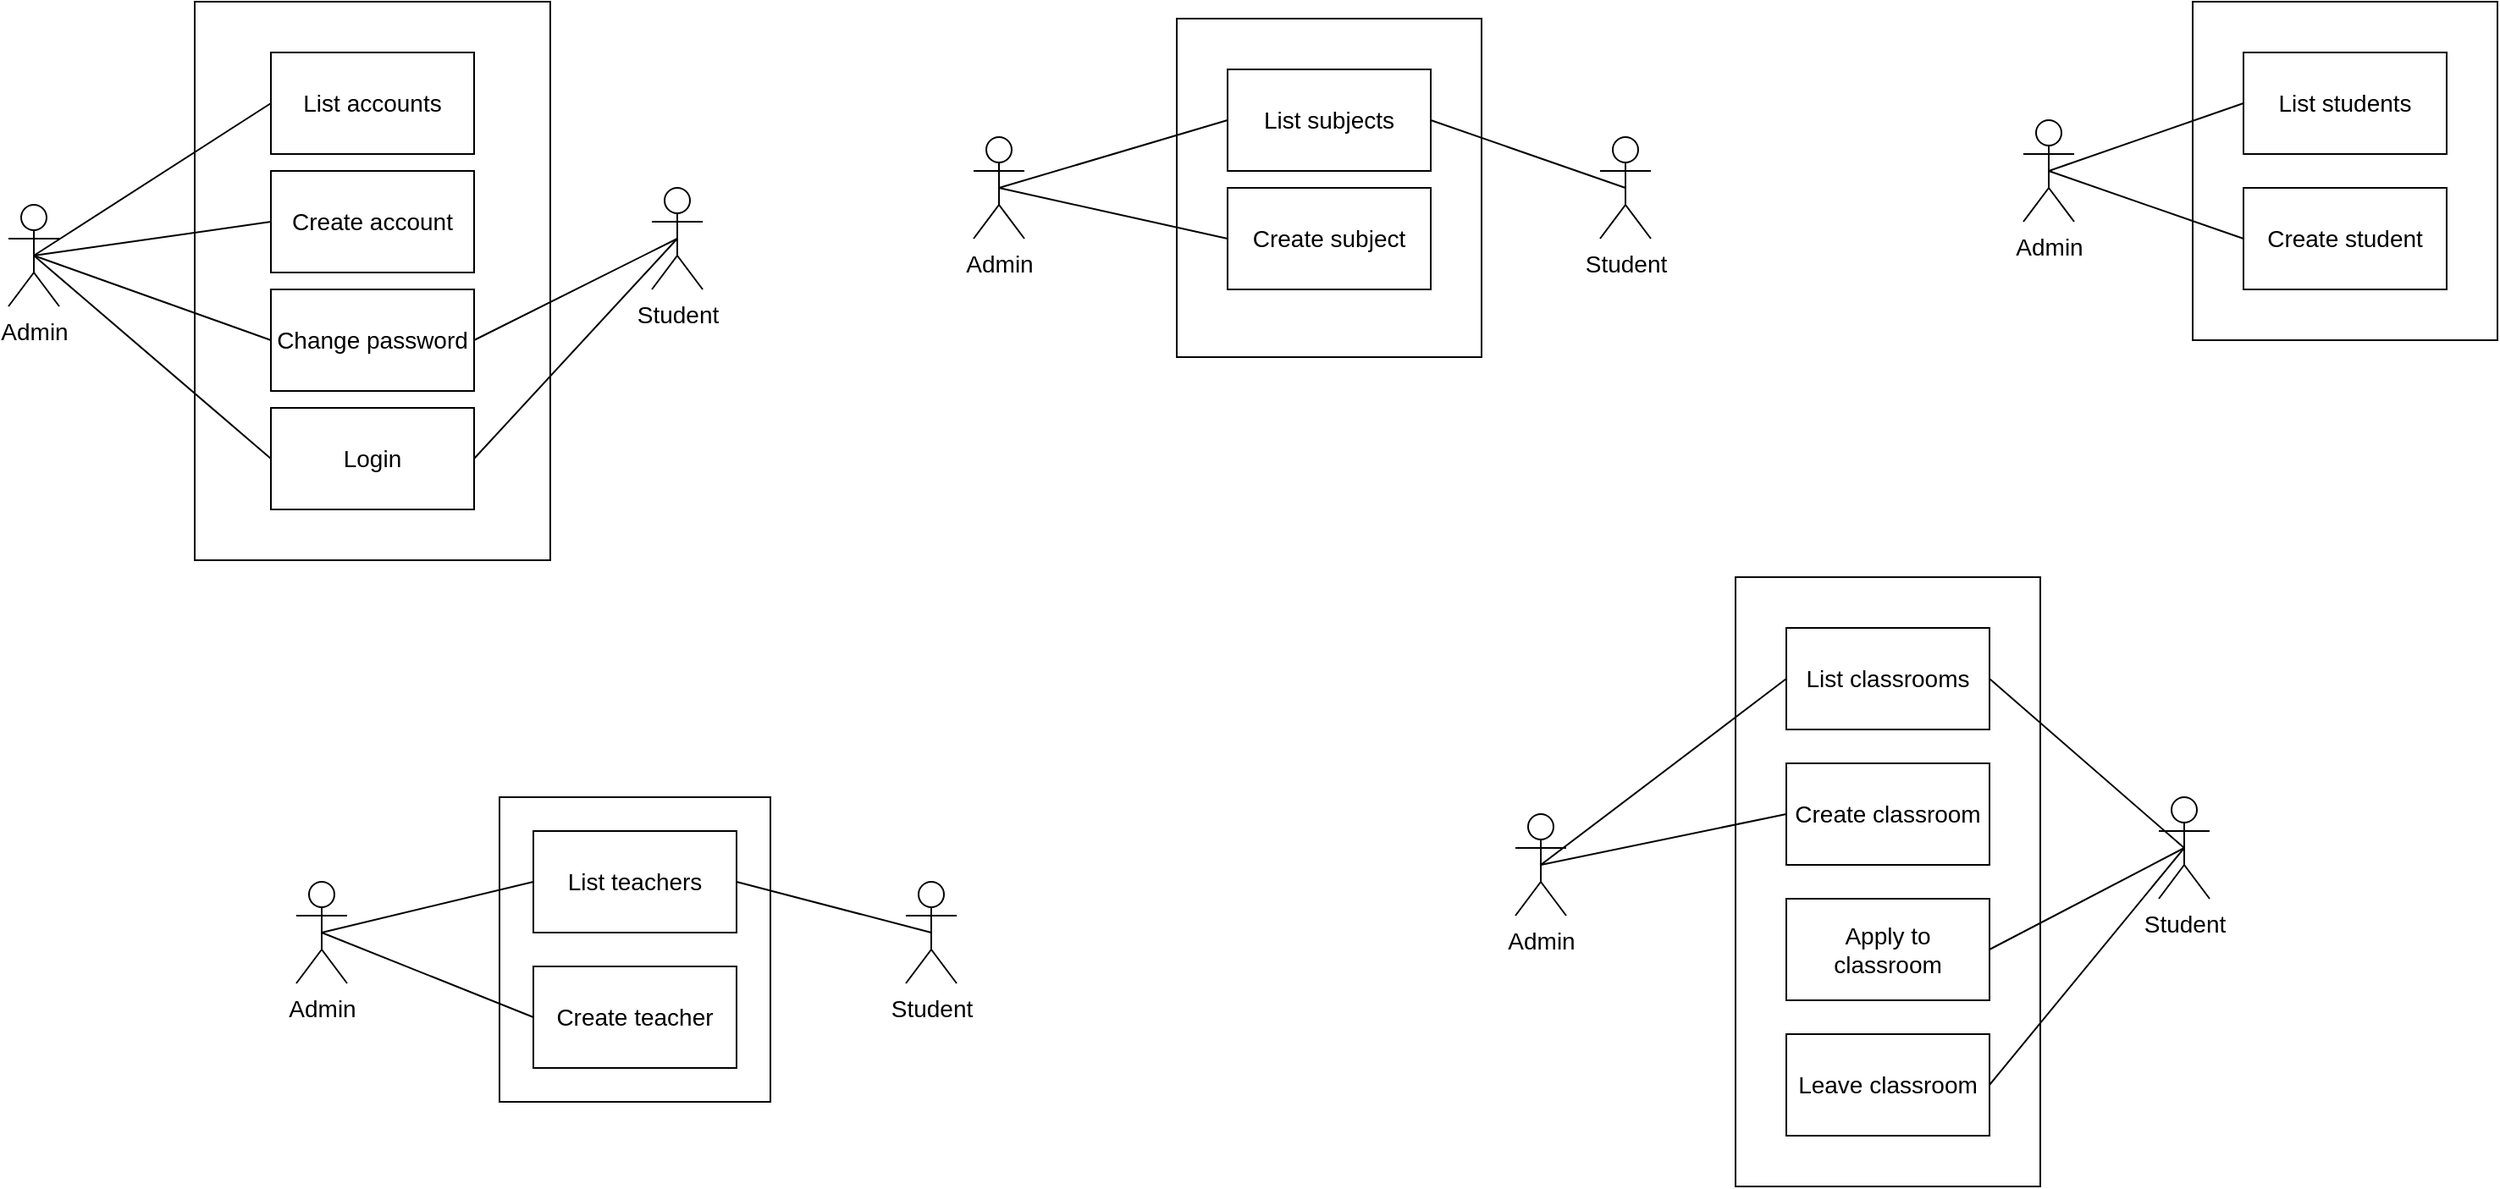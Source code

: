 <mxfile version="15.8.7" type="device" pages="2"><diagram id="AH7w5Aq96p9cUGyIJfoF" name="Usecase"><mxGraphModel dx="1955" dy="2428" grid="1" gridSize="10" guides="1" tooltips="1" connect="1" arrows="1" fold="1" page="1" pageScale="1" pageWidth="850" pageHeight="1100" math="0" shadow="0"><root><mxCell id="0"/><mxCell id="1" parent="0"/><mxCell id="RSIi7MZD5T0gRCCUXKB8-35" value="" style="rounded=0;whiteSpace=wrap;html=1;fontSize=14;" vertex="1" parent="1"><mxGeometry x="1040" y="190" width="180" height="360" as="geometry"/></mxCell><mxCell id="RSIi7MZD5T0gRCCUXKB8-28" value="" style="rounded=0;whiteSpace=wrap;html=1;fontSize=14;" vertex="1" parent="1"><mxGeometry x="1310" y="-150" width="180" height="200" as="geometry"/></mxCell><mxCell id="RSIi7MZD5T0gRCCUXKB8-18" value="" style="rounded=0;whiteSpace=wrap;html=1;fontSize=14;" vertex="1" parent="1"><mxGeometry x="310" y="320" width="160" height="180" as="geometry"/></mxCell><mxCell id="RSIi7MZD5T0gRCCUXKB8-16" value="" style="rounded=0;whiteSpace=wrap;html=1;fontSize=14;" vertex="1" parent="1"><mxGeometry x="130" y="-150" width="210" height="330" as="geometry"/></mxCell><mxCell id="RSIi7MZD5T0gRCCUXKB8-8" value="" style="rounded=0;whiteSpace=wrap;html=1;fontSize=14;" vertex="1" parent="1"><mxGeometry x="710" y="-140" width="180" height="200" as="geometry"/></mxCell><mxCell id="EGFN7egGPJY34ub4a-sf-1" value="Login" style="rounded=0;whiteSpace=wrap;html=1;fontSize=14;" parent="1" vertex="1"><mxGeometry x="175" y="90" width="120" height="60" as="geometry"/></mxCell><mxCell id="EGFN7egGPJY34ub4a-sf-15" style="edgeStyle=none;rounded=0;orthogonalLoop=1;jettySize=auto;html=1;exitX=0.5;exitY=0.5;exitDx=0;exitDy=0;exitPerimeter=0;entryX=0;entryY=0.5;entryDx=0;entryDy=0;endArrow=none;endFill=0;fontSize=14;" parent="1" source="EGFN7egGPJY34ub4a-sf-2" target="EGFN7egGPJY34ub4a-sf-14" edge="1"><mxGeometry relative="1" as="geometry"/></mxCell><mxCell id="RSIi7MZD5T0gRCCUXKB8-3" style="edgeStyle=none;rounded=0;orthogonalLoop=1;jettySize=auto;html=1;exitX=0.5;exitY=0.5;exitDx=0;exitDy=0;exitPerimeter=0;entryX=0;entryY=0.5;entryDx=0;entryDy=0;endArrow=none;endFill=0;fontSize=14;" edge="1" parent="1" source="EGFN7egGPJY34ub4a-sf-2" target="RSIi7MZD5T0gRCCUXKB8-1"><mxGeometry relative="1" as="geometry"/></mxCell><mxCell id="EGFN7egGPJY34ub4a-sf-2" value="Admin" style="shape=umlActor;verticalLabelPosition=bottom;verticalAlign=top;html=1;outlineConnect=0;fontSize=14;" parent="1" vertex="1"><mxGeometry x="590" y="-70" width="30" height="60" as="geometry"/></mxCell><mxCell id="EGFN7egGPJY34ub4a-sf-6" style="edgeStyle=none;rounded=0;orthogonalLoop=1;jettySize=auto;html=1;exitX=0.5;exitY=0.5;exitDx=0;exitDy=0;exitPerimeter=0;entryX=1;entryY=0.5;entryDx=0;entryDy=0;endArrow=none;endFill=0;fontSize=14;" parent="1" source="EGFN7egGPJY34ub4a-sf-3" target="EGFN7egGPJY34ub4a-sf-1" edge="1"><mxGeometry relative="1" as="geometry"/></mxCell><mxCell id="RSIi7MZD5T0gRCCUXKB8-7" style="edgeStyle=none;rounded=0;orthogonalLoop=1;jettySize=auto;html=1;exitX=0.5;exitY=0.5;exitDx=0;exitDy=0;exitPerimeter=0;entryX=1;entryY=0.5;entryDx=0;entryDy=0;endArrow=none;endFill=0;fontSize=14;" edge="1" parent="1" source="EGFN7egGPJY34ub4a-sf-3" target="RSIi7MZD5T0gRCCUXKB8-5"><mxGeometry relative="1" as="geometry"/></mxCell><mxCell id="EGFN7egGPJY34ub4a-sf-3" value="Student" style="shape=umlActor;verticalLabelPosition=bottom;verticalAlign=top;html=1;outlineConnect=0;fontSize=14;" parent="1" vertex="1"><mxGeometry x="400" y="-40" width="30" height="60" as="geometry"/></mxCell><mxCell id="RSIi7MZD5T0gRCCUXKB8-43" style="edgeStyle=none;rounded=0;orthogonalLoop=1;jettySize=auto;html=1;exitX=1;exitY=0.5;exitDx=0;exitDy=0;entryX=0.5;entryY=0.5;entryDx=0;entryDy=0;entryPerimeter=0;endArrow=none;endFill=0;fontSize=14;" edge="1" parent="1" source="EGFN7egGPJY34ub4a-sf-9" target="RSIi7MZD5T0gRCCUXKB8-41"><mxGeometry relative="1" as="geometry"/></mxCell><mxCell id="EGFN7egGPJY34ub4a-sf-9" value="Apply to classroom" style="rounded=0;whiteSpace=wrap;html=1;fontSize=14;" parent="1" vertex="1"><mxGeometry x="1070" y="380" width="120" height="60" as="geometry"/></mxCell><mxCell id="EGFN7egGPJY34ub4a-sf-12" value="List accounts" style="rounded=0;whiteSpace=wrap;html=1;fontSize=14;" parent="1" vertex="1"><mxGeometry x="175" y="-120" width="120" height="60" as="geometry"/></mxCell><mxCell id="EGFN7egGPJY34ub4a-sf-14" value="List subjects" style="rounded=0;whiteSpace=wrap;html=1;fontSize=14;" parent="1" vertex="1"><mxGeometry x="740" y="-110" width="120" height="60" as="geometry"/></mxCell><mxCell id="RSIi7MZD5T0gRCCUXKB8-44" style="edgeStyle=none;rounded=0;orthogonalLoop=1;jettySize=auto;html=1;exitX=1;exitY=0.5;exitDx=0;exitDy=0;endArrow=none;endFill=0;entryX=0.5;entryY=0.5;entryDx=0;entryDy=0;entryPerimeter=0;fontSize=14;" edge="1" parent="1" source="EGFN7egGPJY34ub4a-sf-23" target="RSIi7MZD5T0gRCCUXKB8-41"><mxGeometry relative="1" as="geometry"><mxPoint x="1280" y="380" as="targetPoint"/></mxGeometry></mxCell><mxCell id="EGFN7egGPJY34ub4a-sf-23" value="Leave classroom" style="rounded=0;whiteSpace=wrap;html=1;fontSize=14;" parent="1" vertex="1"><mxGeometry x="1070" y="460" width="120" height="60" as="geometry"/></mxCell><mxCell id="-o_s57AqPUKPqCdfIMqW-1" value="List students" style="rounded=0;whiteSpace=wrap;html=1;fontSize=14;" vertex="1" parent="1"><mxGeometry x="1340" y="-120" width="120" height="60" as="geometry"/></mxCell><mxCell id="RSIi7MZD5T0gRCCUXKB8-25" style="edgeStyle=none;rounded=0;orthogonalLoop=1;jettySize=auto;html=1;exitX=1;exitY=0.5;exitDx=0;exitDy=0;entryX=0.5;entryY=0.5;entryDx=0;entryDy=0;entryPerimeter=0;endArrow=none;endFill=0;fontSize=14;" edge="1" parent="1" source="-o_s57AqPUKPqCdfIMqW-2" target="RSIi7MZD5T0gRCCUXKB8-24"><mxGeometry relative="1" as="geometry"/></mxCell><mxCell id="-o_s57AqPUKPqCdfIMqW-2" value="List teachers" style="rounded=0;whiteSpace=wrap;html=1;fontSize=14;" vertex="1" parent="1"><mxGeometry x="330" y="340" width="120" height="60" as="geometry"/></mxCell><mxCell id="RSIi7MZD5T0gRCCUXKB8-1" value="Create subject" style="rounded=0;whiteSpace=wrap;html=1;fontSize=14;" vertex="1" parent="1"><mxGeometry x="740" y="-40" width="120" height="60" as="geometry"/></mxCell><mxCell id="RSIi7MZD5T0gRCCUXKB8-2" value="Create account" style="rounded=0;whiteSpace=wrap;html=1;fontSize=14;" vertex="1" parent="1"><mxGeometry x="175" y="-50" width="120" height="60" as="geometry"/></mxCell><mxCell id="RSIi7MZD5T0gRCCUXKB8-5" value="Change password" style="rounded=0;whiteSpace=wrap;html=1;fontSize=14;" vertex="1" parent="1"><mxGeometry x="175" y="20" width="120" height="60" as="geometry"/></mxCell><mxCell id="RSIi7MZD5T0gRCCUXKB8-10" style="edgeStyle=none;rounded=0;orthogonalLoop=1;jettySize=auto;html=1;exitX=0.5;exitY=0.5;exitDx=0;exitDy=0;exitPerimeter=0;entryX=1;entryY=0.5;entryDx=0;entryDy=0;endArrow=none;endFill=0;fontSize=14;" edge="1" parent="1" source="RSIi7MZD5T0gRCCUXKB8-9" target="EGFN7egGPJY34ub4a-sf-14"><mxGeometry relative="1" as="geometry"/></mxCell><mxCell id="RSIi7MZD5T0gRCCUXKB8-9" value="Student" style="shape=umlActor;verticalLabelPosition=bottom;verticalAlign=top;html=1;outlineConnect=0;fontSize=14;" vertex="1" parent="1"><mxGeometry x="960" y="-70" width="30" height="60" as="geometry"/></mxCell><mxCell id="RSIi7MZD5T0gRCCUXKB8-12" style="edgeStyle=none;rounded=0;orthogonalLoop=1;jettySize=auto;html=1;exitX=0.5;exitY=0.5;exitDx=0;exitDy=0;exitPerimeter=0;entryX=0;entryY=0.5;entryDx=0;entryDy=0;endArrow=none;endFill=0;fontSize=14;" edge="1" parent="1" source="RSIi7MZD5T0gRCCUXKB8-11" target="EGFN7egGPJY34ub4a-sf-12"><mxGeometry relative="1" as="geometry"/></mxCell><mxCell id="RSIi7MZD5T0gRCCUXKB8-13" style="edgeStyle=none;rounded=0;orthogonalLoop=1;jettySize=auto;html=1;exitX=0.5;exitY=0.5;exitDx=0;exitDy=0;exitPerimeter=0;entryX=0;entryY=0.5;entryDx=0;entryDy=0;endArrow=none;endFill=0;fontSize=14;" edge="1" parent="1" source="RSIi7MZD5T0gRCCUXKB8-11" target="RSIi7MZD5T0gRCCUXKB8-2"><mxGeometry relative="1" as="geometry"/></mxCell><mxCell id="RSIi7MZD5T0gRCCUXKB8-14" style="edgeStyle=none;rounded=0;orthogonalLoop=1;jettySize=auto;html=1;exitX=0.5;exitY=0.5;exitDx=0;exitDy=0;exitPerimeter=0;entryX=0;entryY=0.5;entryDx=0;entryDy=0;endArrow=none;endFill=0;fontSize=14;" edge="1" parent="1" source="RSIi7MZD5T0gRCCUXKB8-11" target="RSIi7MZD5T0gRCCUXKB8-5"><mxGeometry relative="1" as="geometry"/></mxCell><mxCell id="RSIi7MZD5T0gRCCUXKB8-15" style="edgeStyle=none;rounded=0;orthogonalLoop=1;jettySize=auto;html=1;exitX=0.5;exitY=0.5;exitDx=0;exitDy=0;exitPerimeter=0;entryX=0;entryY=0.5;entryDx=0;entryDy=0;endArrow=none;endFill=0;fontSize=14;" edge="1" parent="1" source="RSIi7MZD5T0gRCCUXKB8-11" target="EGFN7egGPJY34ub4a-sf-1"><mxGeometry relative="1" as="geometry"/></mxCell><mxCell id="RSIi7MZD5T0gRCCUXKB8-11" value="Admin" style="shape=umlActor;verticalLabelPosition=bottom;verticalAlign=top;html=1;outlineConnect=0;fontSize=14;" vertex="1" parent="1"><mxGeometry x="20" y="-30" width="30" height="60" as="geometry"/></mxCell><mxCell id="RSIi7MZD5T0gRCCUXKB8-17" value="Create teacher" style="rounded=0;whiteSpace=wrap;html=1;fontSize=14;" vertex="1" parent="1"><mxGeometry x="330" y="420" width="120" height="60" as="geometry"/></mxCell><mxCell id="RSIi7MZD5T0gRCCUXKB8-20" style="edgeStyle=none;rounded=0;orthogonalLoop=1;jettySize=auto;html=1;exitX=0.5;exitY=0.5;exitDx=0;exitDy=0;exitPerimeter=0;entryX=0;entryY=0.5;entryDx=0;entryDy=0;endArrow=none;endFill=0;fontSize=14;" edge="1" parent="1" source="RSIi7MZD5T0gRCCUXKB8-19" target="-o_s57AqPUKPqCdfIMqW-2"><mxGeometry relative="1" as="geometry"/></mxCell><mxCell id="RSIi7MZD5T0gRCCUXKB8-21" style="edgeStyle=none;rounded=0;orthogonalLoop=1;jettySize=auto;html=1;exitX=0.5;exitY=0.5;exitDx=0;exitDy=0;exitPerimeter=0;entryX=0;entryY=0.5;entryDx=0;entryDy=0;endArrow=none;endFill=0;fontSize=14;" edge="1" parent="1" source="RSIi7MZD5T0gRCCUXKB8-19" target="RSIi7MZD5T0gRCCUXKB8-17"><mxGeometry relative="1" as="geometry"/></mxCell><mxCell id="RSIi7MZD5T0gRCCUXKB8-19" value="Admin" style="shape=umlActor;verticalLabelPosition=bottom;verticalAlign=top;html=1;outlineConnect=0;fontSize=14;" vertex="1" parent="1"><mxGeometry x="190" y="370" width="30" height="60" as="geometry"/></mxCell><mxCell id="RSIi7MZD5T0gRCCUXKB8-24" value="Student" style="shape=umlActor;verticalLabelPosition=bottom;verticalAlign=top;html=1;outlineConnect=0;fontSize=14;" vertex="1" parent="1"><mxGeometry x="550" y="370" width="30" height="60" as="geometry"/></mxCell><mxCell id="RSIi7MZD5T0gRCCUXKB8-26" value="Create student" style="rounded=0;whiteSpace=wrap;html=1;fontSize=14;" vertex="1" parent="1"><mxGeometry x="1340" y="-40" width="120" height="60" as="geometry"/></mxCell><mxCell id="RSIi7MZD5T0gRCCUXKB8-31" style="edgeStyle=none;rounded=0;orthogonalLoop=1;jettySize=auto;html=1;exitX=0.5;exitY=0.5;exitDx=0;exitDy=0;exitPerimeter=0;entryX=0;entryY=0.5;entryDx=0;entryDy=0;endArrow=none;endFill=0;fontSize=14;" edge="1" parent="1" source="RSIi7MZD5T0gRCCUXKB8-29" target="-o_s57AqPUKPqCdfIMqW-1"><mxGeometry relative="1" as="geometry"/></mxCell><mxCell id="RSIi7MZD5T0gRCCUXKB8-32" style="edgeStyle=none;rounded=0;orthogonalLoop=1;jettySize=auto;html=1;exitX=0.5;exitY=0.5;exitDx=0;exitDy=0;exitPerimeter=0;entryX=0;entryY=0.5;entryDx=0;entryDy=0;endArrow=none;endFill=0;fontSize=14;" edge="1" parent="1" source="RSIi7MZD5T0gRCCUXKB8-29" target="RSIi7MZD5T0gRCCUXKB8-26"><mxGeometry relative="1" as="geometry"/></mxCell><mxCell id="RSIi7MZD5T0gRCCUXKB8-29" value="Admin" style="shape=umlActor;verticalLabelPosition=bottom;verticalAlign=top;html=1;outlineConnect=0;fontSize=14;" vertex="1" parent="1"><mxGeometry x="1210" y="-80" width="30" height="60" as="geometry"/></mxCell><mxCell id="RSIi7MZD5T0gRCCUXKB8-42" style="edgeStyle=none;rounded=0;orthogonalLoop=1;jettySize=auto;html=1;exitX=1;exitY=0.5;exitDx=0;exitDy=0;entryX=0.5;entryY=0.5;entryDx=0;entryDy=0;entryPerimeter=0;endArrow=none;endFill=0;fontSize=14;" edge="1" parent="1" source="RSIi7MZD5T0gRCCUXKB8-33" target="RSIi7MZD5T0gRCCUXKB8-41"><mxGeometry relative="1" as="geometry"/></mxCell><mxCell id="RSIi7MZD5T0gRCCUXKB8-33" value="List classrooms" style="rounded=0;whiteSpace=wrap;html=1;fontSize=14;" vertex="1" parent="1"><mxGeometry x="1070" y="220" width="120" height="60" as="geometry"/></mxCell><mxCell id="RSIi7MZD5T0gRCCUXKB8-34" value="Create classroom" style="rounded=0;whiteSpace=wrap;html=1;fontSize=14;" vertex="1" parent="1"><mxGeometry x="1070" y="300" width="120" height="60" as="geometry"/></mxCell><mxCell id="RSIi7MZD5T0gRCCUXKB8-37" style="edgeStyle=none;rounded=0;orthogonalLoop=1;jettySize=auto;html=1;exitX=0.5;exitY=0.5;exitDx=0;exitDy=0;exitPerimeter=0;entryX=0;entryY=0.5;entryDx=0;entryDy=0;endArrow=none;endFill=0;fontSize=14;" edge="1" parent="1" source="RSIi7MZD5T0gRCCUXKB8-36" target="RSIi7MZD5T0gRCCUXKB8-33"><mxGeometry relative="1" as="geometry"/></mxCell><mxCell id="RSIi7MZD5T0gRCCUXKB8-38" style="edgeStyle=none;rounded=0;orthogonalLoop=1;jettySize=auto;html=1;exitX=0.5;exitY=0.5;exitDx=0;exitDy=0;exitPerimeter=0;entryX=0;entryY=0.5;entryDx=0;entryDy=0;endArrow=none;endFill=0;fontSize=14;" edge="1" parent="1" source="RSIi7MZD5T0gRCCUXKB8-36" target="RSIi7MZD5T0gRCCUXKB8-34"><mxGeometry relative="1" as="geometry"/></mxCell><mxCell id="RSIi7MZD5T0gRCCUXKB8-36" value="Admin" style="shape=umlActor;verticalLabelPosition=bottom;verticalAlign=top;html=1;outlineConnect=0;fontSize=14;" vertex="1" parent="1"><mxGeometry x="910" y="330" width="30" height="60" as="geometry"/></mxCell><mxCell id="RSIi7MZD5T0gRCCUXKB8-41" value="Student" style="shape=umlActor;verticalLabelPosition=bottom;verticalAlign=top;html=1;outlineConnect=0;fontSize=14;" vertex="1" parent="1"><mxGeometry x="1290" y="320" width="30" height="60" as="geometry"/></mxCell></root></mxGraphModel></diagram><diagram id="pPxAb15gJP4YLCrS3JAK" name="ERD"><mxGraphModel dx="782" dy="531" grid="1" gridSize="10" guides="1" tooltips="1" connect="1" arrows="1" fold="1" page="1" pageScale="1" pageWidth="850" pageHeight="1100" math="0" shadow="0"><root><mxCell id="498lmC8vUljL6oUzgPvH-0"/><mxCell id="498lmC8vUljL6oUzgPvH-1" parent="498lmC8vUljL6oUzgPvH-0"/><mxCell id="498lmC8vUljL6oUzgPvH-8" style="edgeStyle=orthogonalEdgeStyle;rounded=0;orthogonalLoop=1;jettySize=auto;html=1;exitX=1;exitY=0.5;exitDx=0;exitDy=0;entryX=0;entryY=0.5;entryDx=0;entryDy=0;endArrow=none;endFill=0;fontSize=14;" parent="498lmC8vUljL6oUzgPvH-1" source="498lmC8vUljL6oUzgPvH-21" target="498lmC8vUljL6oUzgPvH-3" edge="1"><mxGeometry relative="1" as="geometry"/></mxCell><mxCell id="498lmC8vUljL6oUzgPvH-17" style="edgeStyle=orthogonalEdgeStyle;rounded=0;orthogonalLoop=1;jettySize=auto;html=1;entryX=0.5;entryY=0;entryDx=0;entryDy=0;endArrow=none;endFill=0;exitX=0.5;exitY=1;exitDx=0;exitDy=0;fontSize=14;" parent="498lmC8vUljL6oUzgPvH-1" source="498lmC8vUljL6oUzgPvH-23" target="498lmC8vUljL6oUzgPvH-16" edge="1"><mxGeometry relative="1" as="geometry"><mxPoint x="250" y="180" as="sourcePoint"/></mxGeometry></mxCell><mxCell id="498lmC8vUljL6oUzgPvH-24" style="edgeStyle=orthogonalEdgeStyle;rounded=0;orthogonalLoop=1;jettySize=auto;html=1;exitX=0.5;exitY=1;exitDx=0;exitDy=0;entryX=0.5;entryY=0;entryDx=0;entryDy=0;endArrow=none;endFill=0;fontSize=14;" parent="498lmC8vUljL6oUzgPvH-1" source="498lmC8vUljL6oUzgPvH-2" target="498lmC8vUljL6oUzgPvH-23" edge="1"><mxGeometry relative="1" as="geometry"/></mxCell><mxCell id="498lmC8vUljL6oUzgPvH-2" value="Account" style="rounded=0;whiteSpace=wrap;html=1;fontSize=14;" parent="498lmC8vUljL6oUzgPvH-1" vertex="1"><mxGeometry x="200" y="50" width="120" height="60" as="geometry"/></mxCell><mxCell id="498lmC8vUljL6oUzgPvH-11" style="edgeStyle=orthogonalEdgeStyle;rounded=0;orthogonalLoop=1;jettySize=auto;html=1;exitX=0.5;exitY=1;exitDx=0;exitDy=0;entryX=0.5;entryY=0;entryDx=0;entryDy=0;endArrow=ERmany;endFill=0;fontSize=14;" parent="498lmC8vUljL6oUzgPvH-1" source="498lmC8vUljL6oUzgPvH-12" target="498lmC8vUljL6oUzgPvH-4" edge="1"><mxGeometry relative="1" as="geometry"/></mxCell><mxCell id="498lmC8vUljL6oUzgPvH-3" value="Student" style="rounded=0;whiteSpace=wrap;html=1;fontSize=14;" parent="498lmC8vUljL6oUzgPvH-1" vertex="1"><mxGeometry x="480" y="50" width="120" height="60" as="geometry"/></mxCell><mxCell id="498lmC8vUljL6oUzgPvH-4" value="Classroom" style="rounded=0;whiteSpace=wrap;html=1;fontSize=14;" parent="498lmC8vUljL6oUzgPvH-1" vertex="1"><mxGeometry x="480" y="430" width="120" height="60" as="geometry"/></mxCell><mxCell id="498lmC8vUljL6oUzgPvH-10" style="edgeStyle=orthogonalEdgeStyle;rounded=0;orthogonalLoop=1;jettySize=auto;html=1;endArrow=ERmany;endFill=0;entryX=0;entryY=0.5;entryDx=0;entryDy=0;exitX=1;exitY=0.5;exitDx=0;exitDy=0;fontSize=14;" parent="498lmC8vUljL6oUzgPvH-1" source="498lmC8vUljL6oUzgPvH-26" target="498lmC8vUljL6oUzgPvH-4" edge="1"><mxGeometry relative="1" as="geometry"><mxPoint x="380" y="480" as="sourcePoint"/><mxPoint x="460" y="460" as="targetPoint"/></mxGeometry></mxCell><mxCell id="498lmC8vUljL6oUzgPvH-27" style="edgeStyle=orthogonalEdgeStyle;rounded=0;orthogonalLoop=1;jettySize=auto;html=1;exitX=1;exitY=0.5;exitDx=0;exitDy=0;entryX=0;entryY=0.5;entryDx=0;entryDy=0;endArrow=none;endFill=0;fontSize=14;" parent="498lmC8vUljL6oUzgPvH-1" source="498lmC8vUljL6oUzgPvH-6" target="498lmC8vUljL6oUzgPvH-26" edge="1"><mxGeometry relative="1" as="geometry"/></mxCell><mxCell id="498lmC8vUljL6oUzgPvH-6" value="Subject" style="rounded=0;whiteSpace=wrap;html=1;fontSize=14;" parent="498lmC8vUljL6oUzgPvH-1" vertex="1"><mxGeometry x="200" y="430" width="120" height="60" as="geometry"/></mxCell><mxCell id="498lmC8vUljL6oUzgPvH-13" style="edgeStyle=orthogonalEdgeStyle;rounded=0;orthogonalLoop=1;jettySize=auto;html=1;exitX=0.5;exitY=0;exitDx=0;exitDy=0;entryX=0.5;entryY=1;entryDx=0;entryDy=0;endArrow=ERmany;endFill=0;fontSize=14;" parent="498lmC8vUljL6oUzgPvH-1" source="498lmC8vUljL6oUzgPvH-12" target="498lmC8vUljL6oUzgPvH-3" edge="1"><mxGeometry relative="1" as="geometry"/></mxCell><mxCell id="498lmC8vUljL6oUzgPvH-12" value="register" style="rhombus;whiteSpace=wrap;html=1;fontSize=14;" parent="498lmC8vUljL6oUzgPvH-1" vertex="1"><mxGeometry x="500" y="170" width="80" height="80" as="geometry"/></mxCell><mxCell id="498lmC8vUljL6oUzgPvH-18" style="edgeStyle=orthogonalEdgeStyle;rounded=0;orthogonalLoop=1;jettySize=auto;html=1;exitX=1;exitY=0.5;exitDx=0;exitDy=0;entryX=0.25;entryY=0;entryDx=0;entryDy=0;endArrow=ERmany;endFill=0;fontSize=14;" parent="498lmC8vUljL6oUzgPvH-1" source="498lmC8vUljL6oUzgPvH-19" target="498lmC8vUljL6oUzgPvH-4" edge="1"><mxGeometry relative="1" as="geometry"/></mxCell><mxCell id="498lmC8vUljL6oUzgPvH-20" style="edgeStyle=orthogonalEdgeStyle;rounded=0;orthogonalLoop=1;jettySize=auto;html=1;exitX=1;exitY=0.5;exitDx=0;exitDy=0;entryX=0;entryY=0.5;entryDx=0;entryDy=0;endArrow=none;endFill=0;fontSize=14;" parent="498lmC8vUljL6oUzgPvH-1" source="498lmC8vUljL6oUzgPvH-16" target="498lmC8vUljL6oUzgPvH-19" edge="1"><mxGeometry relative="1" as="geometry"/></mxCell><mxCell id="498lmC8vUljL6oUzgPvH-16" value="Teacher" style="rounded=0;whiteSpace=wrap;html=1;fontSize=14;" parent="498lmC8vUljL6oUzgPvH-1" vertex="1"><mxGeometry x="200" y="290" width="120" height="60" as="geometry"/></mxCell><mxCell id="498lmC8vUljL6oUzgPvH-19" value="onboard" style="rhombus;whiteSpace=wrap;html=1;fontSize=14;" parent="498lmC8vUljL6oUzgPvH-1" vertex="1"><mxGeometry x="360" y="280" width="80" height="80" as="geometry"/></mxCell><mxCell id="498lmC8vUljL6oUzgPvH-22" style="edgeStyle=orthogonalEdgeStyle;rounded=0;orthogonalLoop=1;jettySize=auto;html=1;exitX=0;exitY=0.5;exitDx=0;exitDy=0;entryX=1;entryY=0.5;entryDx=0;entryDy=0;endArrow=none;endFill=0;fontSize=14;" parent="498lmC8vUljL6oUzgPvH-1" source="498lmC8vUljL6oUzgPvH-21" target="498lmC8vUljL6oUzgPvH-2" edge="1"><mxGeometry relative="1" as="geometry"/></mxCell><mxCell id="498lmC8vUljL6oUzgPvH-21" value="assign" style="rhombus;whiteSpace=wrap;html=1;fontSize=14;" parent="498lmC8vUljL6oUzgPvH-1" vertex="1"><mxGeometry x="360" y="40" width="80" height="80" as="geometry"/></mxCell><mxCell id="498lmC8vUljL6oUzgPvH-23" value="assign" style="rhombus;whiteSpace=wrap;html=1;fontSize=14;" parent="498lmC8vUljL6oUzgPvH-1" vertex="1"><mxGeometry x="220" y="160" width="80" height="80" as="geometry"/></mxCell><mxCell id="498lmC8vUljL6oUzgPvH-26" value="belong to" style="rhombus;whiteSpace=wrap;html=1;fontSize=14;" parent="498lmC8vUljL6oUzgPvH-1" vertex="1"><mxGeometry x="360" y="420" width="80" height="80" as="geometry"/></mxCell></root></mxGraphModel></diagram></mxfile>